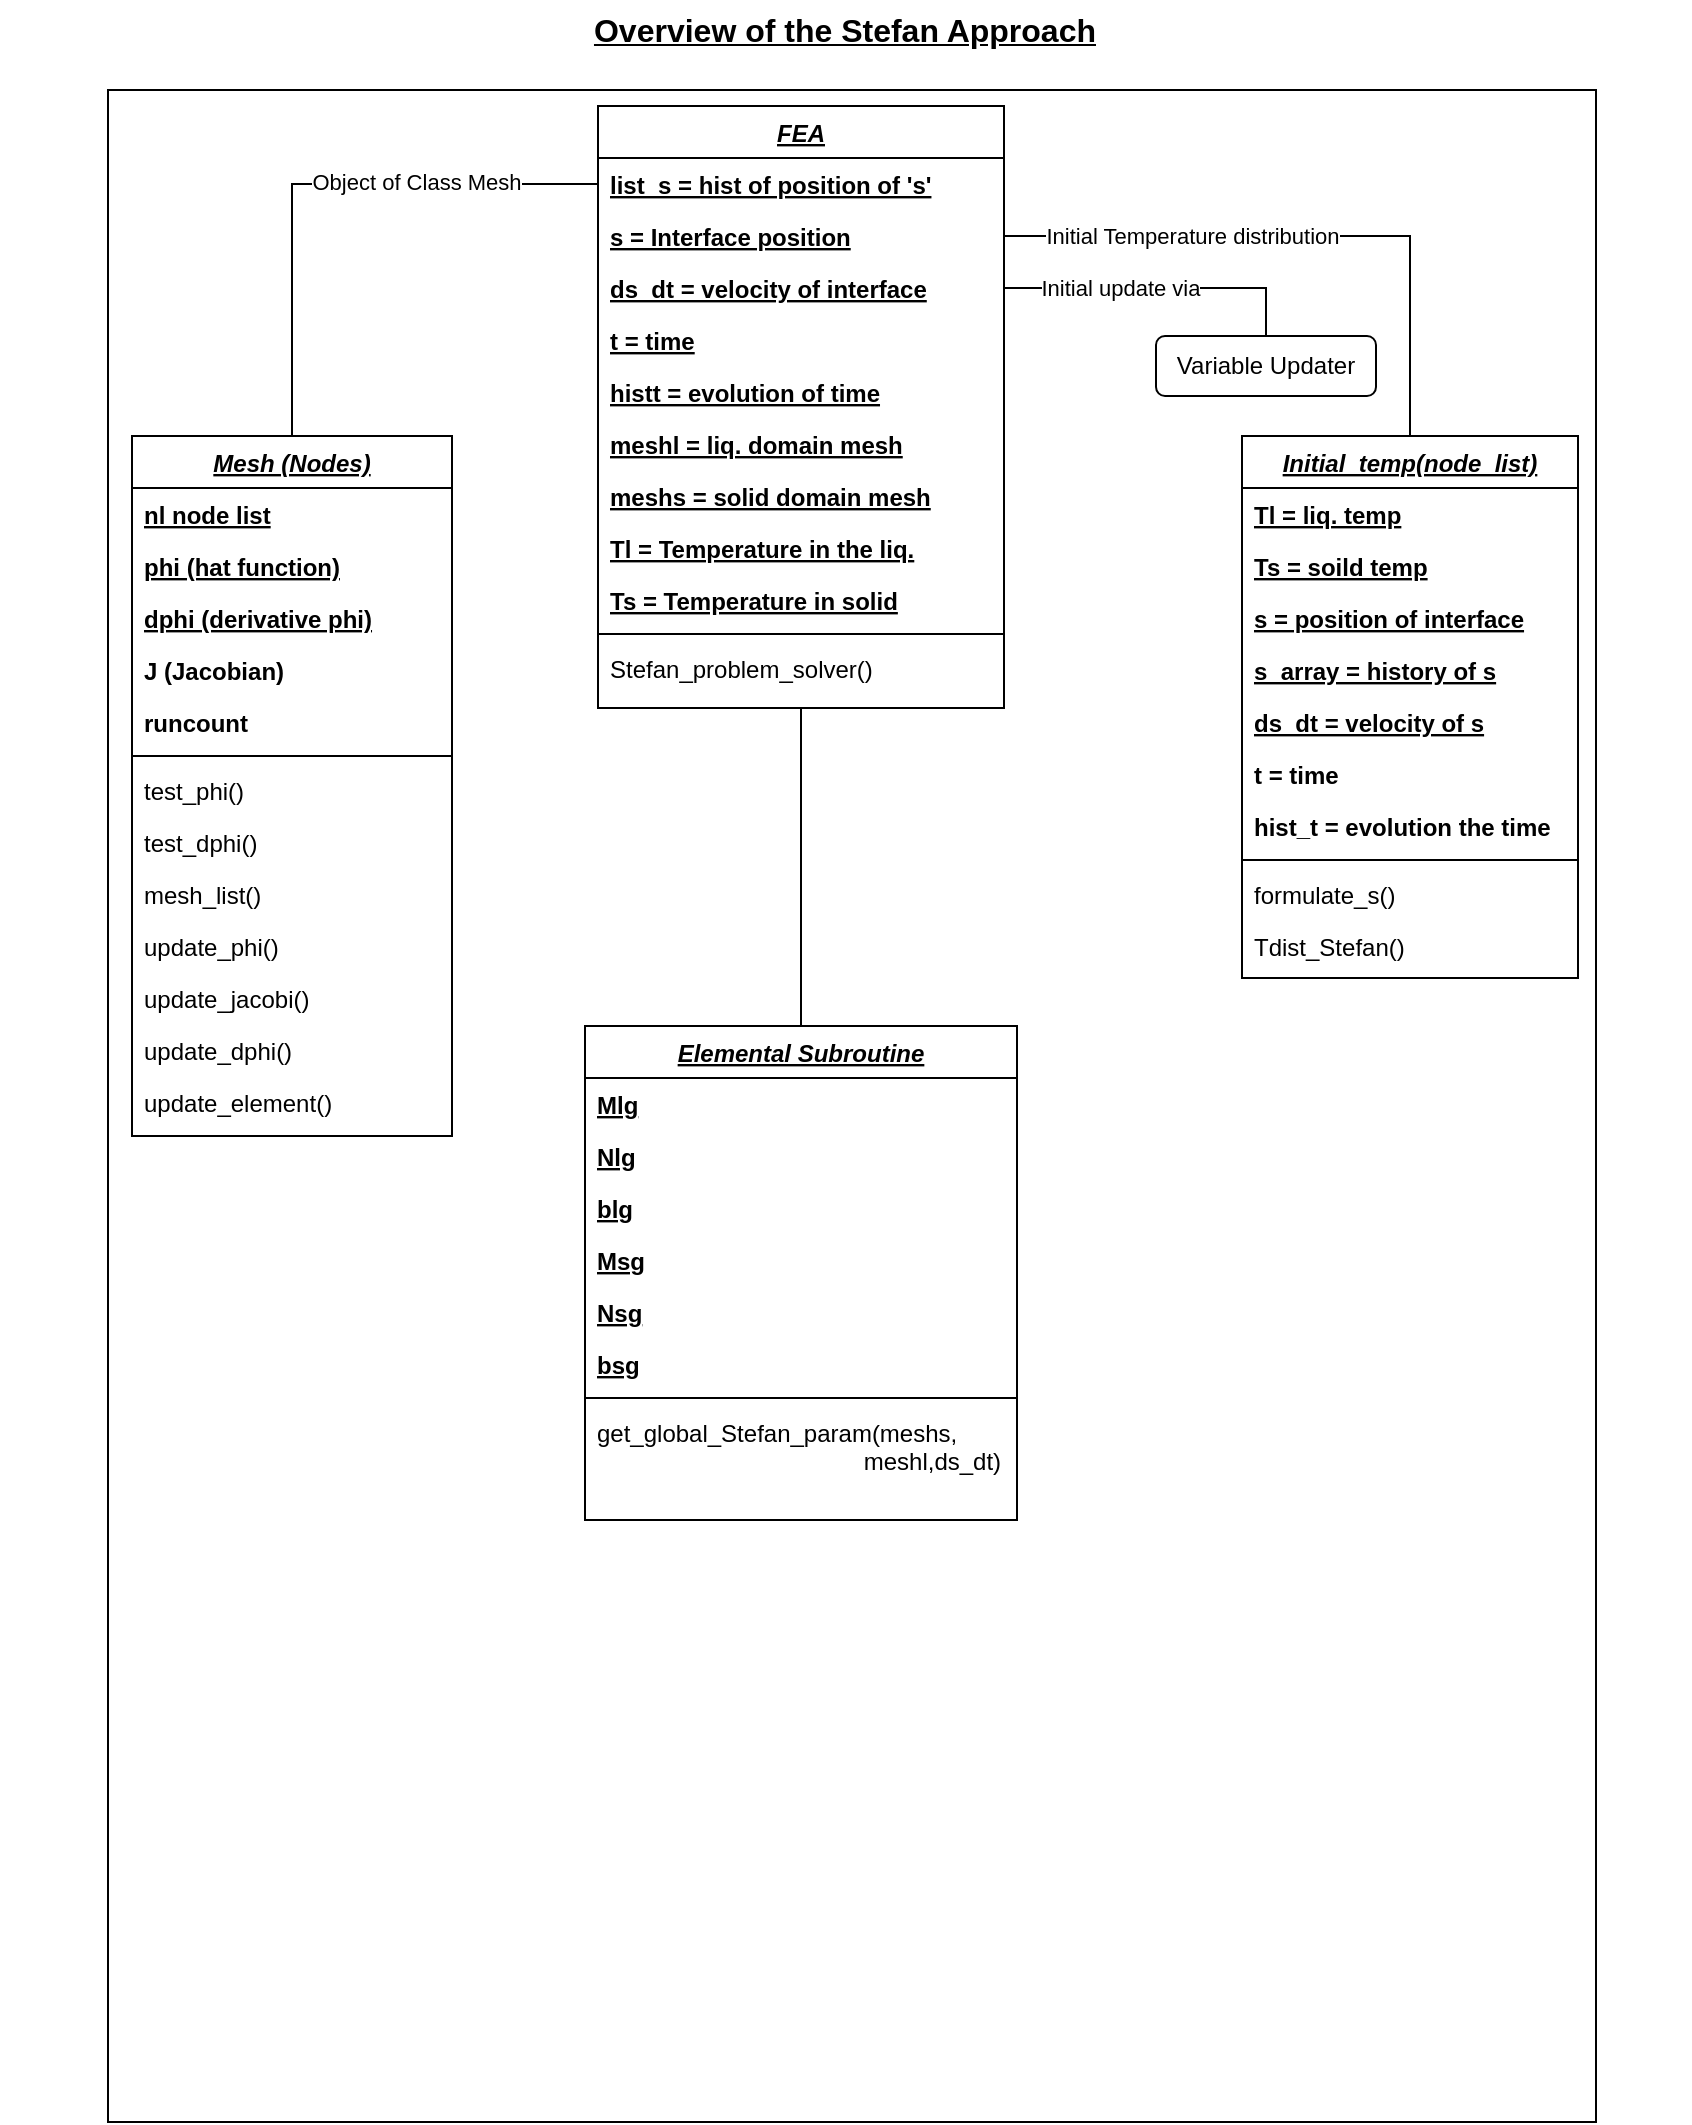 <mxfile version="22.0.4" type="github">
  <diagram name="Page-1" id="ctLB3yJUCSkk44JP-rwN">
    <mxGraphModel dx="1259" dy="709" grid="0" gridSize="10" guides="1" tooltips="1" connect="1" arrows="1" fold="1" page="1" pageScale="1" pageWidth="850" pageHeight="1100" math="0" shadow="0">
      <root>
        <mxCell id="0" />
        <mxCell id="1" parent="0" />
        <mxCell id="BA94l3YE3ZW1GKEYYukk-1" value="" style="rounded=0;whiteSpace=wrap;html=1;" vertex="1" parent="1">
          <mxGeometry x="59" y="85" width="744" height="1016" as="geometry" />
        </mxCell>
        <mxCell id="BA94l3YE3ZW1GKEYYukk-2" style="edgeStyle=orthogonalEdgeStyle;rounded=0;orthogonalLoop=1;jettySize=auto;html=1;endArrow=none;endFill=0;" edge="1" parent="1" source="BA94l3YE3ZW1GKEYYukk-48" target="BA94l3YE3ZW1GKEYYukk-17">
          <mxGeometry relative="1" as="geometry" />
        </mxCell>
        <mxCell id="BA94l3YE3ZW1GKEYYukk-17" value="Elemental Subroutine" style="swimlane;fontStyle=7;align=center;verticalAlign=top;childLayout=stackLayout;horizontal=1;startSize=26;horizontalStack=0;resizeParent=1;resizeLast=0;collapsible=1;marginBottom=0;rounded=0;shadow=0;strokeWidth=1;" vertex="1" parent="1">
          <mxGeometry x="297.5" y="553" width="216" height="247" as="geometry">
            <mxRectangle x="287" y="353" width="160" height="26" as="alternateBounds" />
          </mxGeometry>
        </mxCell>
        <mxCell id="BA94l3YE3ZW1GKEYYukk-18" value="Mlg" style="text;align=left;verticalAlign=top;spacingLeft=4;spacingRight=4;overflow=hidden;rotatable=0;points=[[0,0.5],[1,0.5]];portConstraint=eastwest;rounded=0;shadow=0;html=0;fontStyle=5" vertex="1" parent="BA94l3YE3ZW1GKEYYukk-17">
          <mxGeometry y="26" width="216" height="26" as="geometry" />
        </mxCell>
        <mxCell id="BA94l3YE3ZW1GKEYYukk-19" value="Nlg" style="text;align=left;verticalAlign=top;spacingLeft=4;spacingRight=4;overflow=hidden;rotatable=0;points=[[0,0.5],[1,0.5]];portConstraint=eastwest;rounded=0;shadow=0;html=0;fontStyle=5" vertex="1" parent="BA94l3YE3ZW1GKEYYukk-17">
          <mxGeometry y="52" width="216" height="26" as="geometry" />
        </mxCell>
        <mxCell id="BA94l3YE3ZW1GKEYYukk-20" value="blg" style="text;align=left;verticalAlign=top;spacingLeft=4;spacingRight=4;overflow=hidden;rotatable=0;points=[[0,0.5],[1,0.5]];portConstraint=eastwest;rounded=0;shadow=0;html=0;fontStyle=5" vertex="1" parent="BA94l3YE3ZW1GKEYYukk-17">
          <mxGeometry y="78" width="216" height="26" as="geometry" />
        </mxCell>
        <mxCell id="BA94l3YE3ZW1GKEYYukk-21" value="Msg" style="text;align=left;verticalAlign=top;spacingLeft=4;spacingRight=4;overflow=hidden;rotatable=0;points=[[0,0.5],[1,0.5]];portConstraint=eastwest;rounded=0;shadow=0;html=0;fontStyle=5" vertex="1" parent="BA94l3YE3ZW1GKEYYukk-17">
          <mxGeometry y="104" width="216" height="26" as="geometry" />
        </mxCell>
        <mxCell id="BA94l3YE3ZW1GKEYYukk-22" value="Nsg" style="text;align=left;verticalAlign=top;spacingLeft=4;spacingRight=4;overflow=hidden;rotatable=0;points=[[0,0.5],[1,0.5]];portConstraint=eastwest;rounded=0;shadow=0;html=0;fontStyle=5" vertex="1" parent="BA94l3YE3ZW1GKEYYukk-17">
          <mxGeometry y="130" width="216" height="26" as="geometry" />
        </mxCell>
        <mxCell id="BA94l3YE3ZW1GKEYYukk-23" value="bsg" style="text;align=left;verticalAlign=top;spacingLeft=4;spacingRight=4;overflow=hidden;rotatable=0;points=[[0,0.5],[1,0.5]];portConstraint=eastwest;rounded=0;shadow=0;html=0;fontStyle=5" vertex="1" parent="BA94l3YE3ZW1GKEYYukk-17">
          <mxGeometry y="156" width="216" height="26" as="geometry" />
        </mxCell>
        <mxCell id="BA94l3YE3ZW1GKEYYukk-25" value="" style="line;html=1;strokeWidth=1;align=left;verticalAlign=middle;spacingTop=-1;spacingLeft=3;spacingRight=3;rotatable=0;labelPosition=right;points=[];portConstraint=eastwest;" vertex="1" parent="BA94l3YE3ZW1GKEYYukk-17">
          <mxGeometry y="182" width="216" height="8" as="geometry" />
        </mxCell>
        <mxCell id="BA94l3YE3ZW1GKEYYukk-26" value="get_global_Stefan_param(meshs,&#xa;                                        meshl,ds_dt)" style="text;align=left;verticalAlign=top;spacingLeft=4;spacingRight=4;overflow=hidden;rotatable=0;points=[[0,0.5],[1,0.5]];portConstraint=eastwest;" vertex="1" parent="BA94l3YE3ZW1GKEYYukk-17">
          <mxGeometry y="190" width="216" height="57" as="geometry" />
        </mxCell>
        <mxCell id="BA94l3YE3ZW1GKEYYukk-46" style="edgeStyle=orthogonalEdgeStyle;rounded=0;orthogonalLoop=1;jettySize=auto;html=1;entryX=0.5;entryY=0;entryDx=0;entryDy=0;endArrow=none;endFill=0;" edge="1" parent="1" source="BA94l3YE3ZW1GKEYYukk-50" target="BA94l3YE3ZW1GKEYYukk-57">
          <mxGeometry relative="1" as="geometry">
            <Array as="points">
              <mxPoint x="710" y="158" />
            </Array>
          </mxGeometry>
        </mxCell>
        <mxCell id="BA94l3YE3ZW1GKEYYukk-47" value="Initial Temperature distribution" style="edgeLabel;html=1;align=center;verticalAlign=middle;resizable=0;points=[];" vertex="1" connectable="0" parent="BA94l3YE3ZW1GKEYYukk-46">
          <mxGeometry x="-0.621" y="1" relative="1" as="geometry">
            <mxPoint x="36" y="1" as="offset" />
          </mxGeometry>
        </mxCell>
        <mxCell id="BA94l3YE3ZW1GKEYYukk-48" value="FEA" style="swimlane;fontStyle=7;align=center;verticalAlign=top;childLayout=stackLayout;horizontal=1;startSize=26;horizontalStack=0;resizeParent=1;resizeLast=0;collapsible=1;marginBottom=0;rounded=0;shadow=0;strokeWidth=1;" vertex="1" parent="1">
          <mxGeometry x="304" y="93" width="203" height="301" as="geometry">
            <mxRectangle x="293" y="73" width="160" height="26" as="alternateBounds" />
          </mxGeometry>
        </mxCell>
        <mxCell id="BA94l3YE3ZW1GKEYYukk-49" value="list_s = hist of position of &#39;s&#39;" style="text;align=left;verticalAlign=top;spacingLeft=4;spacingRight=4;overflow=hidden;rotatable=0;points=[[0,0.5],[1,0.5]];portConstraint=eastwest;fontStyle=5" vertex="1" parent="BA94l3YE3ZW1GKEYYukk-48">
          <mxGeometry y="26" width="203" height="26" as="geometry" />
        </mxCell>
        <mxCell id="BA94l3YE3ZW1GKEYYukk-50" value="s = Interface position" style="text;align=left;verticalAlign=top;spacingLeft=4;spacingRight=4;overflow=hidden;rotatable=0;points=[[0,0.5],[1,0.5]];portConstraint=eastwest;rounded=0;shadow=0;html=0;fontStyle=5" vertex="1" parent="BA94l3YE3ZW1GKEYYukk-48">
          <mxGeometry y="52" width="203" height="26" as="geometry" />
        </mxCell>
        <mxCell id="BA94l3YE3ZW1GKEYYukk-51" value="ds_dt = velocity of interface" style="text;align=left;verticalAlign=top;spacingLeft=4;spacingRight=4;overflow=hidden;rotatable=0;points=[[0,0.5],[1,0.5]];portConstraint=eastwest;rounded=0;shadow=0;html=0;fontStyle=5" vertex="1" parent="BA94l3YE3ZW1GKEYYukk-48">
          <mxGeometry y="78" width="203" height="26" as="geometry" />
        </mxCell>
        <mxCell id="BA94l3YE3ZW1GKEYYukk-52" value="t = time" style="text;align=left;verticalAlign=top;spacingLeft=4;spacingRight=4;overflow=hidden;rotatable=0;points=[[0,0.5],[1,0.5]];portConstraint=eastwest;rounded=0;shadow=0;html=0;fontStyle=5" vertex="1" parent="BA94l3YE3ZW1GKEYYukk-48">
          <mxGeometry y="104" width="203" height="26" as="geometry" />
        </mxCell>
        <mxCell id="BA94l3YE3ZW1GKEYYukk-53" value="histt = evolution of time" style="text;align=left;verticalAlign=top;spacingLeft=4;spacingRight=4;overflow=hidden;rotatable=0;points=[[0,0.5],[1,0.5]];portConstraint=eastwest;rounded=0;shadow=0;html=0;fontStyle=5" vertex="1" parent="BA94l3YE3ZW1GKEYYukk-48">
          <mxGeometry y="130" width="203" height="26" as="geometry" />
        </mxCell>
        <mxCell id="BA94l3YE3ZW1GKEYYukk-54" value="meshl = liq. domain mesh" style="text;align=left;verticalAlign=top;spacingLeft=4;spacingRight=4;overflow=hidden;rotatable=0;points=[[0,0.5],[1,0.5]];portConstraint=eastwest;rounded=0;shadow=0;html=0;fontStyle=5" vertex="1" parent="BA94l3YE3ZW1GKEYYukk-48">
          <mxGeometry y="156" width="203" height="26" as="geometry" />
        </mxCell>
        <mxCell id="BA94l3YE3ZW1GKEYYukk-88" value="meshs = solid domain mesh" style="text;align=left;verticalAlign=top;spacingLeft=4;spacingRight=4;overflow=hidden;rotatable=0;points=[[0,0.5],[1,0.5]];portConstraint=eastwest;rounded=0;shadow=0;html=0;fontStyle=5" vertex="1" parent="BA94l3YE3ZW1GKEYYukk-48">
          <mxGeometry y="182" width="203" height="26" as="geometry" />
        </mxCell>
        <mxCell id="BA94l3YE3ZW1GKEYYukk-89" value="Tl = Temperature in the liq." style="text;align=left;verticalAlign=top;spacingLeft=4;spacingRight=4;overflow=hidden;rotatable=0;points=[[0,0.5],[1,0.5]];portConstraint=eastwest;rounded=0;shadow=0;html=0;fontStyle=5" vertex="1" parent="BA94l3YE3ZW1GKEYYukk-48">
          <mxGeometry y="208" width="203" height="26" as="geometry" />
        </mxCell>
        <mxCell id="BA94l3YE3ZW1GKEYYukk-90" value="Ts = Temperature in solid" style="text;align=left;verticalAlign=top;spacingLeft=4;spacingRight=4;overflow=hidden;rotatable=0;points=[[0,0.5],[1,0.5]];portConstraint=eastwest;rounded=0;shadow=0;html=0;fontStyle=5" vertex="1" parent="BA94l3YE3ZW1GKEYYukk-48">
          <mxGeometry y="234" width="203" height="26" as="geometry" />
        </mxCell>
        <mxCell id="BA94l3YE3ZW1GKEYYukk-55" value="" style="line;html=1;strokeWidth=1;align=left;verticalAlign=middle;spacingTop=-1;spacingLeft=3;spacingRight=3;rotatable=0;labelPosition=right;points=[];portConstraint=eastwest;" vertex="1" parent="BA94l3YE3ZW1GKEYYukk-48">
          <mxGeometry y="260" width="203" height="8" as="geometry" />
        </mxCell>
        <mxCell id="BA94l3YE3ZW1GKEYYukk-56" value="Stefan_problem_solver()" style="text;align=left;verticalAlign=top;spacingLeft=4;spacingRight=4;overflow=hidden;rotatable=0;points=[[0,0.5],[1,0.5]];portConstraint=eastwest;" vertex="1" parent="BA94l3YE3ZW1GKEYYukk-48">
          <mxGeometry y="268" width="203" height="26" as="geometry" />
        </mxCell>
        <mxCell id="BA94l3YE3ZW1GKEYYukk-57" value="Initial_temp(node_list)" style="swimlane;fontStyle=7;align=center;verticalAlign=top;childLayout=stackLayout;horizontal=1;startSize=26;horizontalStack=0;resizeParent=1;resizeLast=0;collapsible=1;marginBottom=0;rounded=0;shadow=0;strokeWidth=1;" vertex="1" parent="1">
          <mxGeometry x="626" y="258" width="168" height="271" as="geometry">
            <mxRectangle x="230" y="140" width="160" height="26" as="alternateBounds" />
          </mxGeometry>
        </mxCell>
        <mxCell id="BA94l3YE3ZW1GKEYYukk-58" value="Tl = liq. temp" style="text;align=left;verticalAlign=top;spacingLeft=4;spacingRight=4;overflow=hidden;rotatable=0;points=[[0,0.5],[1,0.5]];portConstraint=eastwest;fontStyle=5" vertex="1" parent="BA94l3YE3ZW1GKEYYukk-57">
          <mxGeometry y="26" width="168" height="26" as="geometry" />
        </mxCell>
        <mxCell id="BA94l3YE3ZW1GKEYYukk-59" value="Ts = soild temp" style="text;align=left;verticalAlign=top;spacingLeft=4;spacingRight=4;overflow=hidden;rotatable=0;points=[[0,0.5],[1,0.5]];portConstraint=eastwest;fontStyle=5" vertex="1" parent="BA94l3YE3ZW1GKEYYukk-57">
          <mxGeometry y="52" width="168" height="26" as="geometry" />
        </mxCell>
        <mxCell id="BA94l3YE3ZW1GKEYYukk-60" value="s = position of interface" style="text;align=left;verticalAlign=top;spacingLeft=4;spacingRight=4;overflow=hidden;rotatable=0;points=[[0,0.5],[1,0.5]];portConstraint=eastwest;fontStyle=5" vertex="1" parent="BA94l3YE3ZW1GKEYYukk-57">
          <mxGeometry y="78" width="168" height="26" as="geometry" />
        </mxCell>
        <mxCell id="BA94l3YE3ZW1GKEYYukk-61" value="s_array = history of s" style="text;align=left;verticalAlign=top;spacingLeft=4;spacingRight=4;overflow=hidden;rotatable=0;points=[[0,0.5],[1,0.5]];portConstraint=eastwest;fontStyle=5" vertex="1" parent="BA94l3YE3ZW1GKEYYukk-57">
          <mxGeometry y="104" width="168" height="26" as="geometry" />
        </mxCell>
        <mxCell id="BA94l3YE3ZW1GKEYYukk-62" value="ds_dt = velocity of s" style="text;align=left;verticalAlign=top;spacingLeft=4;spacingRight=4;overflow=hidden;rotatable=0;points=[[0,0.5],[1,0.5]];portConstraint=eastwest;fontStyle=5" vertex="1" parent="BA94l3YE3ZW1GKEYYukk-57">
          <mxGeometry y="130" width="168" height="26" as="geometry" />
        </mxCell>
        <mxCell id="BA94l3YE3ZW1GKEYYukk-64" value="t = time" style="text;align=left;verticalAlign=top;spacingLeft=4;spacingRight=4;overflow=hidden;rotatable=0;points=[[0,0.5],[1,0.5]];portConstraint=eastwest;rounded=0;shadow=0;html=0;fontStyle=1" vertex="1" parent="BA94l3YE3ZW1GKEYYukk-57">
          <mxGeometry y="156" width="168" height="26" as="geometry" />
        </mxCell>
        <mxCell id="BA94l3YE3ZW1GKEYYukk-65" value="hist_t = evolution the time " style="text;align=left;verticalAlign=top;spacingLeft=4;spacingRight=4;overflow=hidden;rotatable=0;points=[[0,0.5],[1,0.5]];portConstraint=eastwest;rounded=0;shadow=0;html=0;fontStyle=1" vertex="1" parent="BA94l3YE3ZW1GKEYYukk-57">
          <mxGeometry y="182" width="168" height="26" as="geometry" />
        </mxCell>
        <mxCell id="BA94l3YE3ZW1GKEYYukk-63" value="" style="line;html=1;strokeWidth=1;align=left;verticalAlign=middle;spacingTop=-1;spacingLeft=3;spacingRight=3;rotatable=0;labelPosition=right;points=[];portConstraint=eastwest;" vertex="1" parent="BA94l3YE3ZW1GKEYYukk-57">
          <mxGeometry y="208" width="168" height="8" as="geometry" />
        </mxCell>
        <mxCell id="BA94l3YE3ZW1GKEYYukk-66" value="formulate_s()" style="text;align=left;verticalAlign=top;spacingLeft=4;spacingRight=4;overflow=hidden;rotatable=0;points=[[0,0.5],[1,0.5]];portConstraint=eastwest;" vertex="1" parent="BA94l3YE3ZW1GKEYYukk-57">
          <mxGeometry y="216" width="168" height="26" as="geometry" />
        </mxCell>
        <mxCell id="BA94l3YE3ZW1GKEYYukk-67" value="Tdist_Stefan()" style="text;align=left;verticalAlign=top;spacingLeft=4;spacingRight=4;overflow=hidden;rotatable=0;points=[[0,0.5],[1,0.5]];portConstraint=eastwest;" vertex="1" parent="BA94l3YE3ZW1GKEYYukk-57">
          <mxGeometry y="242" width="168" height="26" as="geometry" />
        </mxCell>
        <mxCell id="BA94l3YE3ZW1GKEYYukk-68" value="&lt;b&gt;&lt;font style=&quot;font-size: 16px;&quot;&gt;&lt;u&gt;Overview of the Stefan Approach&lt;/u&gt;&lt;/font&gt;&lt;/b&gt;" style="text;html=1;strokeColor=none;fillColor=none;align=center;verticalAlign=middle;whiteSpace=wrap;rounded=0;" vertex="1" parent="1">
          <mxGeometry x="5" y="40" width="845" height="30" as="geometry" />
        </mxCell>
        <mxCell id="BA94l3YE3ZW1GKEYYukk-69" value="Mesh (Nodes)" style="swimlane;fontStyle=7;align=center;verticalAlign=top;childLayout=stackLayout;horizontal=1;startSize=26;horizontalStack=0;resizeParent=1;resizeLast=0;collapsible=1;marginBottom=0;rounded=0;shadow=0;strokeWidth=1;" vertex="1" parent="1">
          <mxGeometry x="71" y="258" width="160" height="350" as="geometry">
            <mxRectangle x="230" y="140" width="160" height="26" as="alternateBounds" />
          </mxGeometry>
        </mxCell>
        <mxCell id="BA94l3YE3ZW1GKEYYukk-70" value="nl node list" style="text;align=left;verticalAlign=top;spacingLeft=4;spacingRight=4;overflow=hidden;rotatable=0;points=[[0,0.5],[1,0.5]];portConstraint=eastwest;fontStyle=5" vertex="1" parent="BA94l3YE3ZW1GKEYYukk-69">
          <mxGeometry y="26" width="160" height="26" as="geometry" />
        </mxCell>
        <mxCell id="BA94l3YE3ZW1GKEYYukk-71" value="phi (hat function)" style="text;align=left;verticalAlign=top;spacingLeft=4;spacingRight=4;overflow=hidden;rotatable=0;points=[[0,0.5],[1,0.5]];portConstraint=eastwest;rounded=0;shadow=0;html=0;fontStyle=5" vertex="1" parent="BA94l3YE3ZW1GKEYYukk-69">
          <mxGeometry y="52" width="160" height="26" as="geometry" />
        </mxCell>
        <mxCell id="BA94l3YE3ZW1GKEYYukk-72" value="dphi (derivative phi)" style="text;align=left;verticalAlign=top;spacingLeft=4;spacingRight=4;overflow=hidden;rotatable=0;points=[[0,0.5],[1,0.5]];portConstraint=eastwest;rounded=0;shadow=0;html=0;fontStyle=5" vertex="1" parent="BA94l3YE3ZW1GKEYYukk-69">
          <mxGeometry y="78" width="160" height="26" as="geometry" />
        </mxCell>
        <mxCell id="BA94l3YE3ZW1GKEYYukk-73" value="J (Jacobian)" style="text;align=left;verticalAlign=top;spacingLeft=4;spacingRight=4;overflow=hidden;rotatable=0;points=[[0,0.5],[1,0.5]];portConstraint=eastwest;fontStyle=1" vertex="1" parent="BA94l3YE3ZW1GKEYYukk-69">
          <mxGeometry y="104" width="160" height="26" as="geometry" />
        </mxCell>
        <mxCell id="BA94l3YE3ZW1GKEYYukk-74" value="runcount" style="text;align=left;verticalAlign=top;spacingLeft=4;spacingRight=4;overflow=hidden;rotatable=0;points=[[0,0.5],[1,0.5]];portConstraint=eastwest;fontStyle=1" vertex="1" parent="BA94l3YE3ZW1GKEYYukk-69">
          <mxGeometry y="130" width="160" height="26" as="geometry" />
        </mxCell>
        <mxCell id="BA94l3YE3ZW1GKEYYukk-75" value="" style="line;html=1;strokeWidth=1;align=left;verticalAlign=middle;spacingTop=-1;spacingLeft=3;spacingRight=3;rotatable=0;labelPosition=right;points=[];portConstraint=eastwest;" vertex="1" parent="BA94l3YE3ZW1GKEYYukk-69">
          <mxGeometry y="156" width="160" height="8" as="geometry" />
        </mxCell>
        <mxCell id="BA94l3YE3ZW1GKEYYukk-76" value="test_phi()" style="text;align=left;verticalAlign=top;spacingLeft=4;spacingRight=4;overflow=hidden;rotatable=0;points=[[0,0.5],[1,0.5]];portConstraint=eastwest;" vertex="1" parent="BA94l3YE3ZW1GKEYYukk-69">
          <mxGeometry y="164" width="160" height="26" as="geometry" />
        </mxCell>
        <mxCell id="BA94l3YE3ZW1GKEYYukk-77" value="test_dphi()" style="text;align=left;verticalAlign=top;spacingLeft=4;spacingRight=4;overflow=hidden;rotatable=0;points=[[0,0.5],[1,0.5]];portConstraint=eastwest;" vertex="1" parent="BA94l3YE3ZW1GKEYYukk-69">
          <mxGeometry y="190" width="160" height="26" as="geometry" />
        </mxCell>
        <mxCell id="BA94l3YE3ZW1GKEYYukk-78" value="mesh_list()" style="text;align=left;verticalAlign=top;spacingLeft=4;spacingRight=4;overflow=hidden;rotatable=0;points=[[0,0.5],[1,0.5]];portConstraint=eastwest;" vertex="1" parent="BA94l3YE3ZW1GKEYYukk-69">
          <mxGeometry y="216" width="160" height="26" as="geometry" />
        </mxCell>
        <mxCell id="BA94l3YE3ZW1GKEYYukk-79" value="update_phi()" style="text;align=left;verticalAlign=top;spacingLeft=4;spacingRight=4;overflow=hidden;rotatable=0;points=[[0,0.5],[1,0.5]];portConstraint=eastwest;" vertex="1" parent="BA94l3YE3ZW1GKEYYukk-69">
          <mxGeometry y="242" width="160" height="26" as="geometry" />
        </mxCell>
        <mxCell id="BA94l3YE3ZW1GKEYYukk-80" value="update_jacobi()" style="text;align=left;verticalAlign=top;spacingLeft=4;spacingRight=4;overflow=hidden;rotatable=0;points=[[0,0.5],[1,0.5]];portConstraint=eastwest;" vertex="1" parent="BA94l3YE3ZW1GKEYYukk-69">
          <mxGeometry y="268" width="160" height="26" as="geometry" />
        </mxCell>
        <mxCell id="BA94l3YE3ZW1GKEYYukk-81" value="update_dphi()" style="text;align=left;verticalAlign=top;spacingLeft=4;spacingRight=4;overflow=hidden;rotatable=0;points=[[0,0.5],[1,0.5]];portConstraint=eastwest;" vertex="1" parent="BA94l3YE3ZW1GKEYYukk-69">
          <mxGeometry y="294" width="160" height="26" as="geometry" />
        </mxCell>
        <mxCell id="BA94l3YE3ZW1GKEYYukk-82" value="update_element()" style="text;align=left;verticalAlign=top;spacingLeft=4;spacingRight=4;overflow=hidden;rotatable=0;points=[[0,0.5],[1,0.5]];portConstraint=eastwest;" vertex="1" parent="BA94l3YE3ZW1GKEYYukk-69">
          <mxGeometry y="320" width="160" height="26" as="geometry" />
        </mxCell>
        <mxCell id="BA94l3YE3ZW1GKEYYukk-83" style="edgeStyle=orthogonalEdgeStyle;rounded=0;orthogonalLoop=1;jettySize=auto;html=1;entryX=0.5;entryY=0;entryDx=0;entryDy=0;endArrow=none;endFill=0;" edge="1" parent="1" source="BA94l3YE3ZW1GKEYYukk-49" target="BA94l3YE3ZW1GKEYYukk-69">
          <mxGeometry relative="1" as="geometry" />
        </mxCell>
        <mxCell id="BA94l3YE3ZW1GKEYYukk-84" value="Object of Class Mesh" style="edgeLabel;html=1;align=center;verticalAlign=middle;resizable=0;points=[];" vertex="1" connectable="0" parent="BA94l3YE3ZW1GKEYYukk-83">
          <mxGeometry x="-0.349" y="-1" relative="1" as="geometry">
            <mxPoint as="offset" />
          </mxGeometry>
        </mxCell>
        <mxCell id="BA94l3YE3ZW1GKEYYukk-85" value="Variable Updater" style="rounded=1;whiteSpace=wrap;html=1;" vertex="1" parent="1">
          <mxGeometry x="583" y="208" width="110" height="30" as="geometry" />
        </mxCell>
        <mxCell id="BA94l3YE3ZW1GKEYYukk-86" style="edgeStyle=orthogonalEdgeStyle;rounded=0;orthogonalLoop=1;jettySize=auto;html=1;exitX=1;exitY=0.5;exitDx=0;exitDy=0;entryX=0.5;entryY=0;entryDx=0;entryDy=0;endArrow=none;endFill=0;" edge="1" parent="1" source="BA94l3YE3ZW1GKEYYukk-51" target="BA94l3YE3ZW1GKEYYukk-85">
          <mxGeometry relative="1" as="geometry" />
        </mxCell>
        <mxCell id="BA94l3YE3ZW1GKEYYukk-87" value="Initial update via" style="edgeLabel;html=1;align=center;verticalAlign=middle;resizable=0;points=[];" vertex="1" connectable="0" parent="BA94l3YE3ZW1GKEYYukk-86">
          <mxGeometry x="-0.433" y="-3" relative="1" as="geometry">
            <mxPoint x="14" y="-3" as="offset" />
          </mxGeometry>
        </mxCell>
      </root>
    </mxGraphModel>
  </diagram>
</mxfile>
